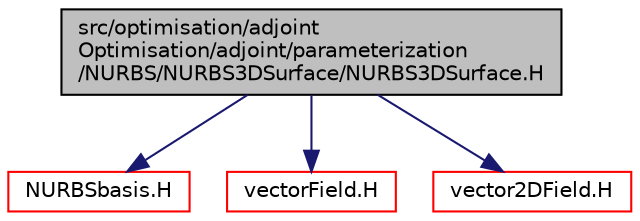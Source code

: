 digraph "src/optimisation/adjointOptimisation/adjoint/parameterization/NURBS/NURBS3DSurface/NURBS3DSurface.H"
{
  bgcolor="transparent";
  edge [fontname="Helvetica",fontsize="10",labelfontname="Helvetica",labelfontsize="10"];
  node [fontname="Helvetica",fontsize="10",shape=record];
  Node1 [label="src/optimisation/adjoint\lOptimisation/adjoint/parameterization\l/NURBS/NURBS3DSurface/NURBS3DSurface.H",height=0.2,width=0.4,color="black", fillcolor="grey75", style="filled" fontcolor="black"];
  Node1 -> Node2 [color="midnightblue",fontsize="10",style="solid",fontname="Helvetica"];
  Node2 [label="NURBSbasis.H",height=0.2,width=0.4,color="red",URL="$NURBSbasis_8H.html"];
  Node1 -> Node3 [color="midnightblue",fontsize="10",style="solid",fontname="Helvetica"];
  Node3 [label="vectorField.H",height=0.2,width=0.4,color="red",URL="$vectorField_8H.html"];
  Node1 -> Node4 [color="midnightblue",fontsize="10",style="solid",fontname="Helvetica"];
  Node4 [label="vector2DField.H",height=0.2,width=0.4,color="red",URL="$vector2DField_8H.html",tooltip="Foam::vector2DField. "];
}
